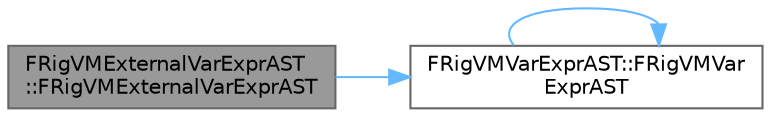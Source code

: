 digraph "FRigVMExternalVarExprAST::FRigVMExternalVarExprAST"
{
 // INTERACTIVE_SVG=YES
 // LATEX_PDF_SIZE
  bgcolor="transparent";
  edge [fontname=Helvetica,fontsize=10,labelfontname=Helvetica,labelfontsize=10];
  node [fontname=Helvetica,fontsize=10,shape=box,height=0.2,width=0.4];
  rankdir="LR";
  Node1 [id="Node000001",label="FRigVMExternalVarExprAST\l::FRigVMExternalVarExprAST",height=0.2,width=0.4,color="gray40", fillcolor="grey60", style="filled", fontcolor="black",tooltip=" "];
  Node1 -> Node2 [id="edge1_Node000001_Node000002",color="steelblue1",style="solid",tooltip=" "];
  Node2 [id="Node000002",label="FRigVMVarExprAST::FRigVMVar\lExprAST",height=0.2,width=0.4,color="grey40", fillcolor="white", style="filled",URL="$dd/d9b/classFRigVMVarExprAST.html#ab5906daa1dcacd72f3e7d57f2f3ad5d0",tooltip=" "];
  Node2 -> Node2 [id="edge2_Node000002_Node000002",color="steelblue1",style="solid",tooltip=" "];
}
